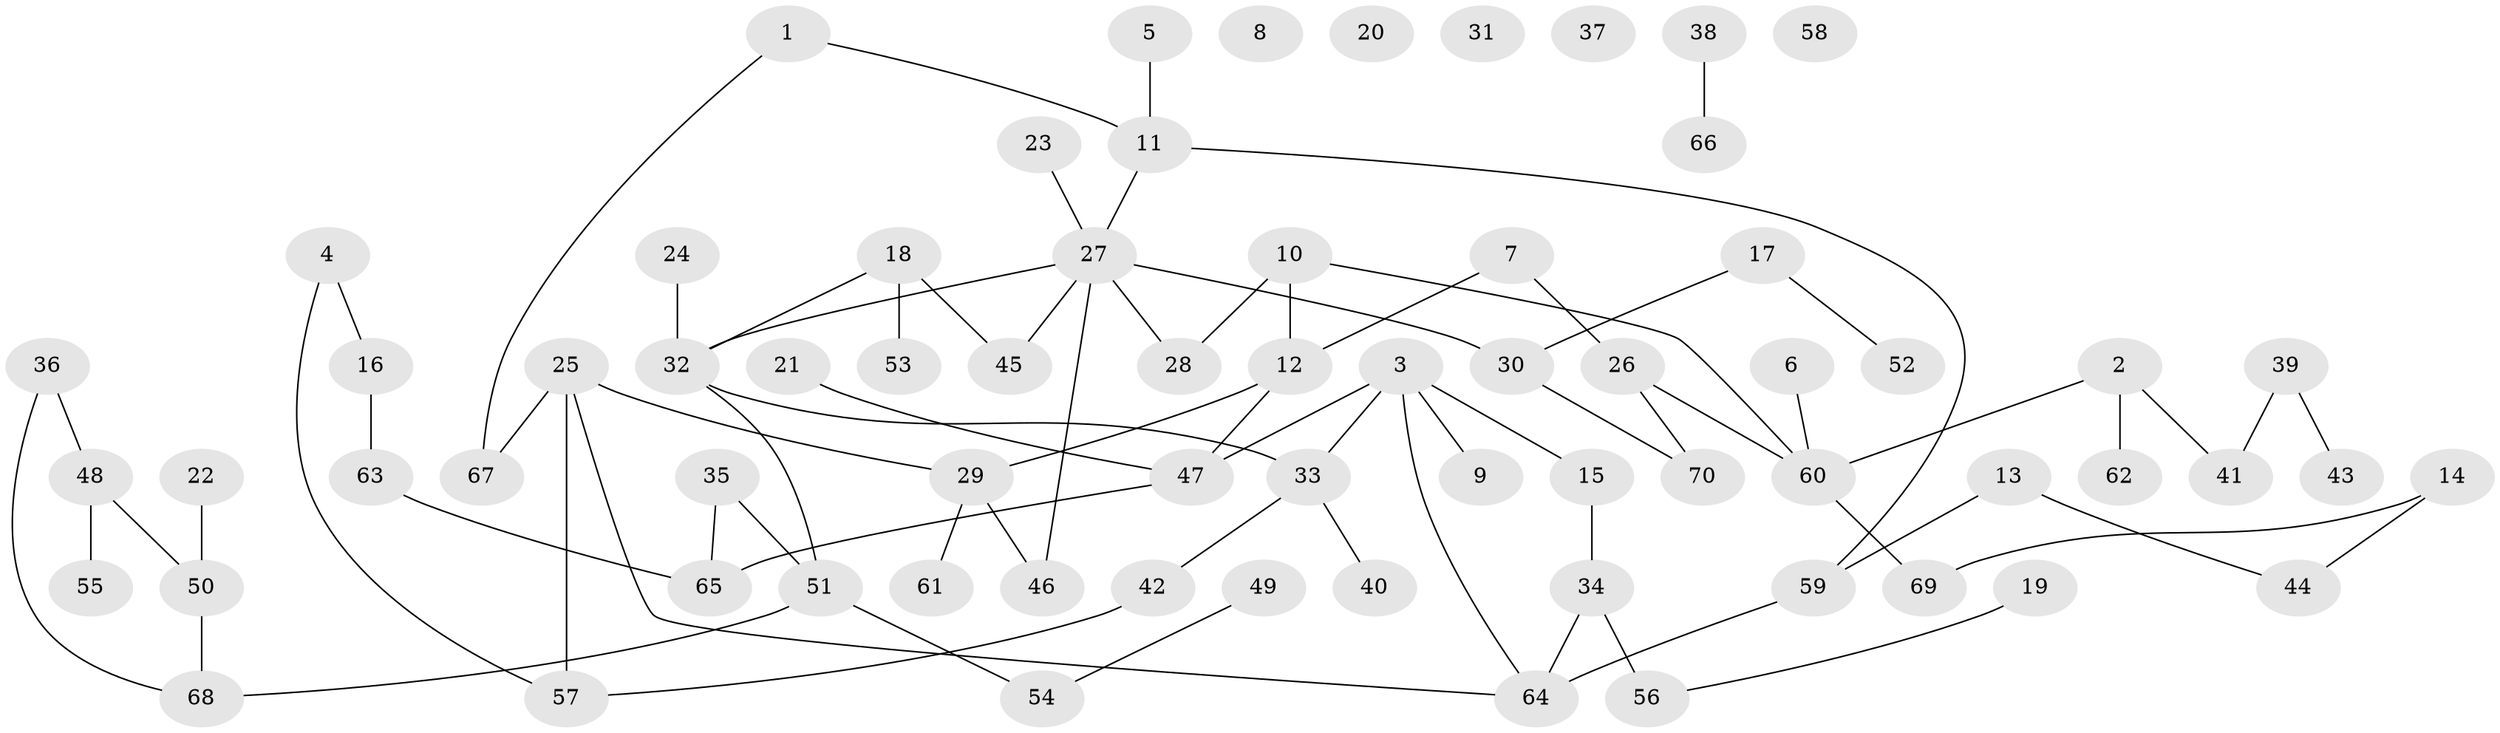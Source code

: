 // Generated by graph-tools (version 1.1) at 2025/25/03/09/25 03:25:21]
// undirected, 70 vertices, 77 edges
graph export_dot {
graph [start="1"]
  node [color=gray90,style=filled];
  1;
  2;
  3;
  4;
  5;
  6;
  7;
  8;
  9;
  10;
  11;
  12;
  13;
  14;
  15;
  16;
  17;
  18;
  19;
  20;
  21;
  22;
  23;
  24;
  25;
  26;
  27;
  28;
  29;
  30;
  31;
  32;
  33;
  34;
  35;
  36;
  37;
  38;
  39;
  40;
  41;
  42;
  43;
  44;
  45;
  46;
  47;
  48;
  49;
  50;
  51;
  52;
  53;
  54;
  55;
  56;
  57;
  58;
  59;
  60;
  61;
  62;
  63;
  64;
  65;
  66;
  67;
  68;
  69;
  70;
  1 -- 11;
  1 -- 67;
  2 -- 41;
  2 -- 60;
  2 -- 62;
  3 -- 9;
  3 -- 15;
  3 -- 33;
  3 -- 47;
  3 -- 64;
  4 -- 16;
  4 -- 57;
  5 -- 11;
  6 -- 60;
  7 -- 12;
  7 -- 26;
  10 -- 12;
  10 -- 28;
  10 -- 60;
  11 -- 27;
  11 -- 59;
  12 -- 29;
  12 -- 47;
  13 -- 44;
  13 -- 59;
  14 -- 44;
  14 -- 69;
  15 -- 34;
  16 -- 63;
  17 -- 30;
  17 -- 52;
  18 -- 32;
  18 -- 45;
  18 -- 53;
  19 -- 56;
  21 -- 47;
  22 -- 50;
  23 -- 27;
  24 -- 32;
  25 -- 29;
  25 -- 57;
  25 -- 64;
  25 -- 67;
  26 -- 60;
  26 -- 70;
  27 -- 28;
  27 -- 30;
  27 -- 32;
  27 -- 45;
  27 -- 46;
  29 -- 46;
  29 -- 61;
  30 -- 70;
  32 -- 33;
  32 -- 51;
  33 -- 40;
  33 -- 42;
  34 -- 56;
  34 -- 64;
  35 -- 51;
  35 -- 65;
  36 -- 48;
  36 -- 68;
  38 -- 66;
  39 -- 41;
  39 -- 43;
  42 -- 57;
  47 -- 65;
  48 -- 50;
  48 -- 55;
  49 -- 54;
  50 -- 68;
  51 -- 54;
  51 -- 68;
  59 -- 64;
  60 -- 69;
  63 -- 65;
}
